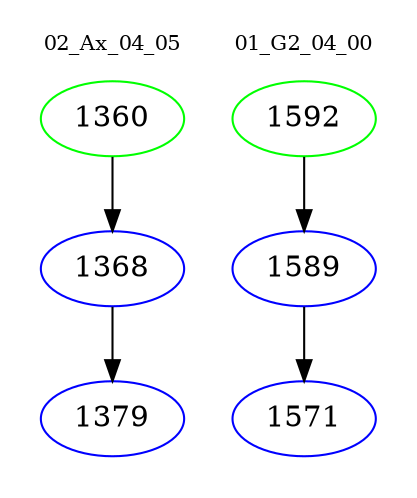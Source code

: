digraph{
subgraph cluster_0 {
color = white
label = "02_Ax_04_05";
fontsize=10;
T0_1360 [label="1360", color="green"]
T0_1360 -> T0_1368 [color="black"]
T0_1368 [label="1368", color="blue"]
T0_1368 -> T0_1379 [color="black"]
T0_1379 [label="1379", color="blue"]
}
subgraph cluster_1 {
color = white
label = "01_G2_04_00";
fontsize=10;
T1_1592 [label="1592", color="green"]
T1_1592 -> T1_1589 [color="black"]
T1_1589 [label="1589", color="blue"]
T1_1589 -> T1_1571 [color="black"]
T1_1571 [label="1571", color="blue"]
}
}
